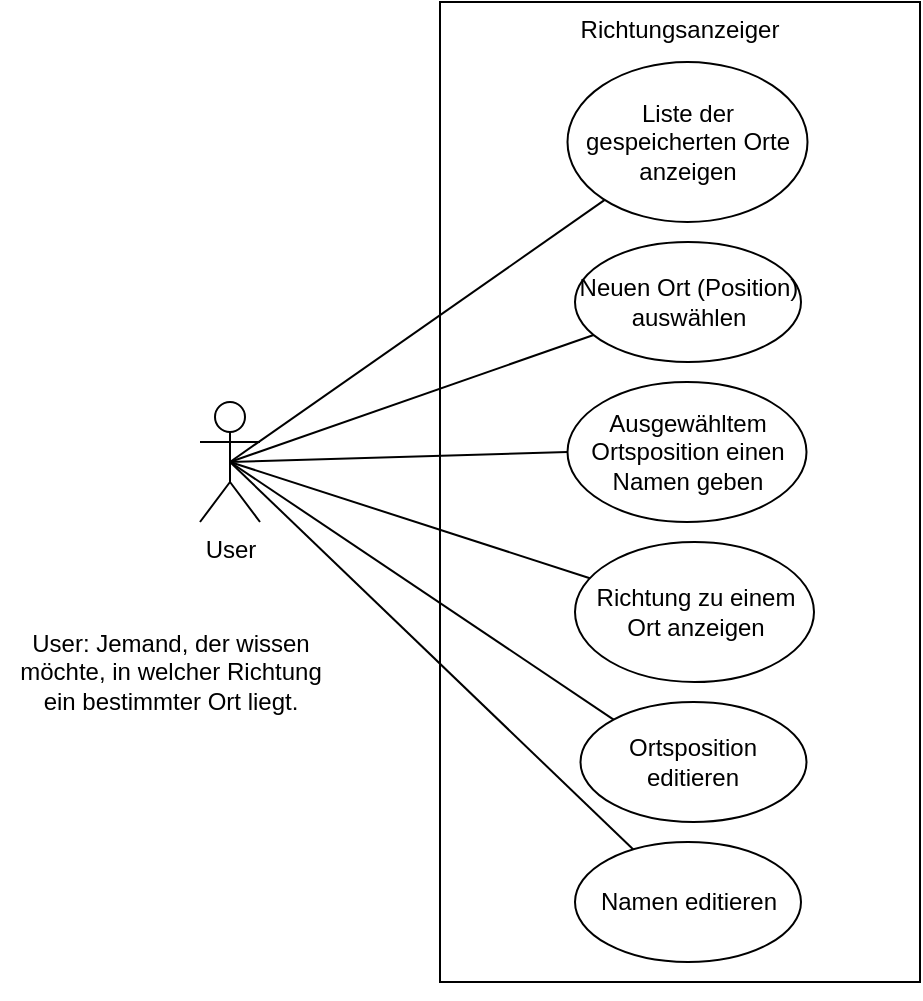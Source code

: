 <mxfile version="14.4.3" type="device"><diagram id="R5RnX-0oV31HViZ_upDS" name="Page-1"><mxGraphModel dx="1135" dy="807" grid="1" gridSize="10" guides="1" tooltips="1" connect="1" arrows="1" fold="1" page="1" pageScale="1" pageWidth="827" pageHeight="1169" math="0" shadow="0"><root><mxCell id="0"/><mxCell id="1" parent="0"/><mxCell id="9da8vRkOJdIJB7LEpnTW-1" value="Richtungsanzeiger" style="rounded=0;whiteSpace=wrap;html=1;verticalAlign=top;" parent="1" vertex="1"><mxGeometry x="260" y="40" width="240" height="490" as="geometry"/></mxCell><mxCell id="9da8vRkOJdIJB7LEpnTW-12" style="rounded=0;orthogonalLoop=1;jettySize=auto;html=1;exitX=0.5;exitY=0.5;exitDx=0;exitDy=0;exitPerimeter=0;endArrow=none;endFill=0;" parent="1" source="9da8vRkOJdIJB7LEpnTW-2" target="9da8vRkOJdIJB7LEpnTW-4" edge="1"><mxGeometry relative="1" as="geometry"/></mxCell><mxCell id="9da8vRkOJdIJB7LEpnTW-14" style="edgeStyle=none;rounded=0;orthogonalLoop=1;jettySize=auto;html=1;exitX=0.5;exitY=0.5;exitDx=0;exitDy=0;exitPerimeter=0;entryX=0;entryY=0.5;entryDx=0;entryDy=0;endArrow=none;endFill=0;" parent="1" source="9da8vRkOJdIJB7LEpnTW-2" target="9da8vRkOJdIJB7LEpnTW-6" edge="1"><mxGeometry relative="1" as="geometry"/></mxCell><mxCell id="9da8vRkOJdIJB7LEpnTW-15" style="edgeStyle=none;rounded=0;orthogonalLoop=1;jettySize=auto;html=1;exitX=0.5;exitY=0.5;exitDx=0;exitDy=0;exitPerimeter=0;endArrow=none;endFill=0;" parent="1" source="9da8vRkOJdIJB7LEpnTW-2" target="9da8vRkOJdIJB7LEpnTW-8" edge="1"><mxGeometry relative="1" as="geometry"/></mxCell><mxCell id="9da8vRkOJdIJB7LEpnTW-16" style="edgeStyle=none;rounded=0;orthogonalLoop=1;jettySize=auto;html=1;exitX=0.5;exitY=0.5;exitDx=0;exitDy=0;exitPerimeter=0;entryX=0;entryY=0;entryDx=0;entryDy=0;endArrow=none;endFill=0;" parent="1" source="9da8vRkOJdIJB7LEpnTW-2" target="9da8vRkOJdIJB7LEpnTW-9" edge="1"><mxGeometry relative="1" as="geometry"/></mxCell><mxCell id="9da8vRkOJdIJB7LEpnTW-17" style="edgeStyle=none;rounded=0;orthogonalLoop=1;jettySize=auto;html=1;exitX=0.5;exitY=0.5;exitDx=0;exitDy=0;exitPerimeter=0;endArrow=none;endFill=0;" parent="1" source="9da8vRkOJdIJB7LEpnTW-2" target="9da8vRkOJdIJB7LEpnTW-10" edge="1"><mxGeometry relative="1" as="geometry"/></mxCell><mxCell id="9da8vRkOJdIJB7LEpnTW-18" style="edgeStyle=none;rounded=0;orthogonalLoop=1;jettySize=auto;html=1;exitX=0.5;exitY=0.5;exitDx=0;exitDy=0;exitPerimeter=0;endArrow=none;endFill=0;" parent="1" source="9da8vRkOJdIJB7LEpnTW-2" target="9da8vRkOJdIJB7LEpnTW-5" edge="1"><mxGeometry relative="1" as="geometry"/></mxCell><mxCell id="9da8vRkOJdIJB7LEpnTW-2" value="User" style="shape=umlActor;verticalLabelPosition=bottom;verticalAlign=top;html=1;outlineConnect=0;" parent="1" vertex="1"><mxGeometry x="140" y="240" width="30" height="60" as="geometry"/></mxCell><mxCell id="9da8vRkOJdIJB7LEpnTW-3" value="User: Jemand, der wissen &lt;br&gt;möchte, in welcher Richtung &lt;br&gt;ein bestimmter Ort liegt." style="text;html=1;align=center;verticalAlign=middle;resizable=0;points=[];autosize=1;" parent="1" vertex="1"><mxGeometry x="40" y="350" width="170" height="50" as="geometry"/></mxCell><mxCell id="9da8vRkOJdIJB7LEpnTW-4" value="Liste der gespeicherten Orte anzeigen" style="ellipse;whiteSpace=wrap;html=1;" parent="1" vertex="1"><mxGeometry x="323.75" y="70" width="120" height="80" as="geometry"/></mxCell><mxCell id="9da8vRkOJdIJB7LEpnTW-5" value="Neuen Ort (Position) auswählen" style="ellipse;whiteSpace=wrap;html=1;" parent="1" vertex="1"><mxGeometry x="327.5" y="160" width="113" height="60" as="geometry"/></mxCell><mxCell id="9da8vRkOJdIJB7LEpnTW-6" value="&lt;div&gt;Ausgewähltem Ortsposition einen Namen geben&lt;/div&gt;" style="ellipse;whiteSpace=wrap;html=1;" parent="1" vertex="1"><mxGeometry x="323.75" y="230" width="119.5" height="70" as="geometry"/></mxCell><mxCell id="9da8vRkOJdIJB7LEpnTW-8" value="Richtung zu einem Ort anzeigen" style="ellipse;whiteSpace=wrap;html=1;" parent="1" vertex="1"><mxGeometry x="327.5" y="310" width="119.5" height="70" as="geometry"/></mxCell><mxCell id="9da8vRkOJdIJB7LEpnTW-9" value="Ortsposition editieren" style="ellipse;whiteSpace=wrap;html=1;" parent="1" vertex="1"><mxGeometry x="330.25" y="390" width="113" height="60" as="geometry"/></mxCell><mxCell id="9da8vRkOJdIJB7LEpnTW-10" value="Namen editieren" style="ellipse;whiteSpace=wrap;html=1;" parent="1" vertex="1"><mxGeometry x="327.5" y="460" width="113" height="60" as="geometry"/></mxCell><mxCell id="9da8vRkOJdIJB7LEpnTW-11" style="edgeStyle=orthogonalEdgeStyle;rounded=0;orthogonalLoop=1;jettySize=auto;html=1;exitX=0.5;exitY=1;exitDx=0;exitDy=0;" parent="1" source="9da8vRkOJdIJB7LEpnTW-1" target="9da8vRkOJdIJB7LEpnTW-1" edge="1"><mxGeometry relative="1" as="geometry"/></mxCell></root></mxGraphModel></diagram></mxfile>